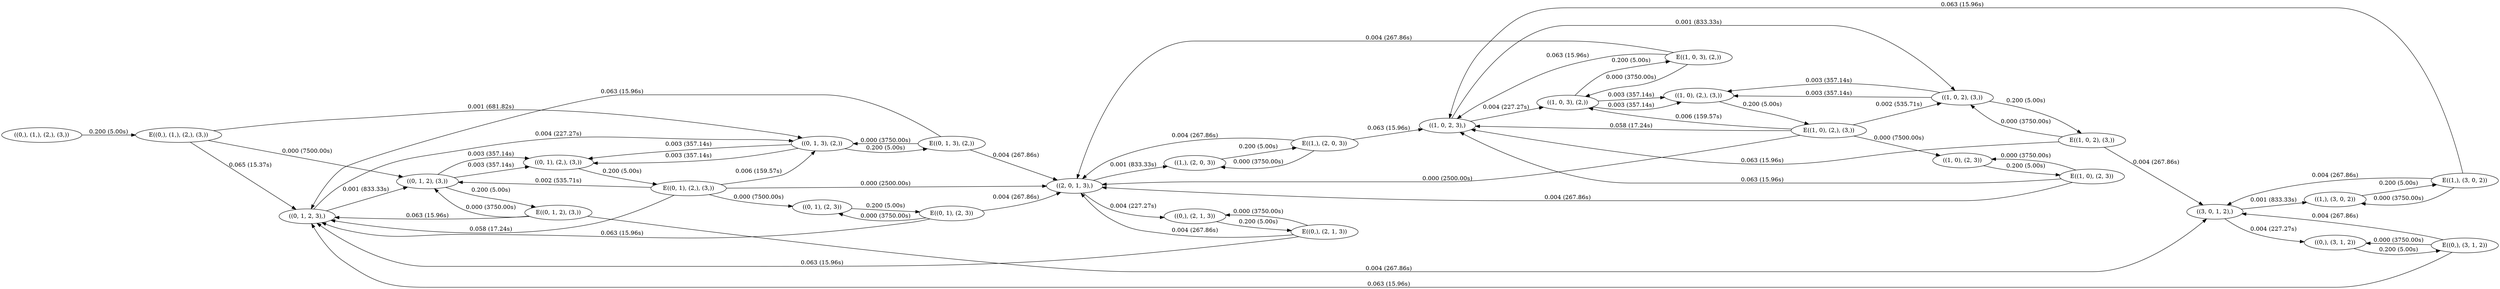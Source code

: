 digraph markov_chain { 
rankdir=LR;
"((0,), (1,), (2,), (3,))" -> "E((0,), (1,), (2,), (3,))" [ label = "0.200 (5.00s)" ]; 
"E((0,), (1,), (2,), (3,))" -> "((0, 1, 2, 3),)" [label = "0.065 (15.37s)" ]; 
"E((0,), (1,), (2,), (3,))" -> "((0, 1, 2), (3,))" [label = "0.000 (7500.00s)" ]; 
"E((0,), (1,), (2,), (3,))" -> "((0, 1, 3), (2,))" [label = "0.001 (681.82s)" ]; 
"((0, 1, 2, 3),)" -> "((0, 1, 2), (3,))" [ label = "0.001 (833.33s)" ]; 
"((0, 1, 2, 3),)" -> "((0, 1, 3), (2,))" [ label = "0.004 (227.27s)" ]; 
"((0, 1, 3), (2,))" -> "E((0, 1, 3), (2,))" [ label = "0.200 (5.00s)" ]; 
"E((0, 1, 3), (2,))" -> "((0, 1, 2, 3),)" [label = "0.063 (15.96s)" ]; 
"E((0, 1, 3), (2,))" -> "((0, 1, 3), (2,))" [label = "0.000 (3750.00s)" ]; 
"E((0, 1, 3), (2,))" -> "((2, 0, 1, 3),)" [label = "0.004 (267.86s)" ]; 
"((0, 1, 3), (2,))" -> "((0, 1), (2,), (3,))" [ label = "0.003 (357.14s)" ]; 
"((0, 1, 3), (2,))" -> "((0, 1), (2,), (3,))" [ label = "0.003 (357.14s)" ]; 
"((0, 1, 2), (3,))" -> "E((0, 1, 2), (3,))" [ label = "0.200 (5.00s)" ]; 
"E((0, 1, 2), (3,))" -> "((0, 1, 2, 3),)" [label = "0.063 (15.96s)" ]; 
"E((0, 1, 2), (3,))" -> "((3, 0, 1, 2),)" [label = "0.004 (267.86s)" ]; 
"E((0, 1, 2), (3,))" -> "((0, 1, 2), (3,))" [label = "0.000 (3750.00s)" ]; 
"((0, 1, 2), (3,))" -> "((0, 1), (2,), (3,))" [ label = "0.003 (357.14s)" ]; 
"((0, 1, 2), (3,))" -> "((0, 1), (2,), (3,))" [ label = "0.003 (357.14s)" ]; 
"((2, 0, 1, 3),)" -> "((1,), (2, 0, 3))" [ label = "0.001 (833.33s)" ]; 
"((2, 0, 1, 3),)" -> "((0,), (2, 1, 3))" [ label = "0.004 (227.27s)" ]; 
"((0, 1), (2,), (3,))" -> "E((0, 1), (2,), (3,))" [ label = "0.200 (5.00s)" ]; 
"E((0, 1), (2,), (3,))" -> "((0, 1, 2), (3,))" [label = "0.002 (535.71s)" ]; 
"E((0, 1), (2,), (3,))" -> "((0, 1, 2, 3),)" [label = "0.058 (17.24s)" ]; 
"E((0, 1), (2,), (3,))" -> "((0, 1), (2, 3))" [label = "0.000 (7500.00s)" ]; 
"E((0, 1), (2,), (3,))" -> "((0, 1, 3), (2,))" [label = "0.006 (159.57s)" ]; 
"E((0, 1), (2,), (3,))" -> "((2, 0, 1, 3),)" [label = "0.000 (2500.00s)" ]; 
"((3, 0, 1, 2),)" -> "((1,), (3, 0, 2))" [ label = "0.001 (833.33s)" ]; 
"((3, 0, 1, 2),)" -> "((0,), (3, 1, 2))" [ label = "0.004 (227.27s)" ]; 
"((1,), (2, 0, 3))" -> "E((1,), (2, 0, 3))" [ label = "0.200 (5.00s)" ]; 
"E((1,), (2, 0, 3))" -> "((1,), (2, 0, 3))" [label = "0.000 (3750.00s)" ]; 
"E((1,), (2, 0, 3))" -> "((1, 0, 2, 3),)" [label = "0.063 (15.96s)" ]; 
"E((1,), (2, 0, 3))" -> "((2, 0, 1, 3),)" [label = "0.004 (267.86s)" ]; 
"((0,), (2, 1, 3))" -> "E((0,), (2, 1, 3))" [ label = "0.200 (5.00s)" ]; 
"E((0,), (2, 1, 3))" -> "((0, 1, 2, 3),)" [label = "0.063 (15.96s)" ]; 
"E((0,), (2, 1, 3))" -> "((0,), (2, 1, 3))" [label = "0.000 (3750.00s)" ]; 
"E((0,), (2, 1, 3))" -> "((2, 0, 1, 3),)" [label = "0.004 (267.86s)" ]; 
"((1,), (3, 0, 2))" -> "E((1,), (3, 0, 2))" [ label = "0.200 (5.00s)" ]; 
"E((1,), (3, 0, 2))" -> "((1, 0, 2, 3),)" [label = "0.063 (15.96s)" ]; 
"E((1,), (3, 0, 2))" -> "((3, 0, 1, 2),)" [label = "0.004 (267.86s)" ]; 
"E((1,), (3, 0, 2))" -> "((1,), (3, 0, 2))" [label = "0.000 (3750.00s)" ]; 
"((0, 1), (2, 3))" -> "E((0, 1), (2, 3))" [ label = "0.200 (5.00s)" ]; 
"E((0, 1), (2, 3))" -> "((0, 1, 2, 3),)" [label = "0.063 (15.96s)" ]; 
"E((0, 1), (2, 3))" -> "((0, 1), (2, 3))" [label = "0.000 (3750.00s)" ]; 
"E((0, 1), (2, 3))" -> "((2, 0, 1, 3),)" [label = "0.004 (267.86s)" ]; 
"((1, 0, 2, 3),)" -> "((1, 0, 3), (2,))" [ label = "0.004 (227.27s)" ]; 
"((1, 0, 2, 3),)" -> "((1, 0, 2), (3,))" [ label = "0.001 (833.33s)" ]; 
"((1, 0, 3), (2,))" -> "E((1, 0, 3), (2,))" [ label = "0.200 (5.00s)" ]; 
"E((1, 0, 3), (2,))" -> "((1, 0, 3), (2,))" [label = "0.000 (3750.00s)" ]; 
"E((1, 0, 3), (2,))" -> "((1, 0, 2, 3),)" [label = "0.063 (15.96s)" ]; 
"E((1, 0, 3), (2,))" -> "((2, 0, 1, 3),)" [label = "0.004 (267.86s)" ]; 
"((1, 0, 3), (2,))" -> "((1, 0), (2,), (3,))" [ label = "0.003 (357.14s)" ]; 
"((1, 0, 3), (2,))" -> "((1, 0), (2,), (3,))" [ label = "0.003 (357.14s)" ]; 
"((0,), (3, 1, 2))" -> "E((0,), (3, 1, 2))" [ label = "0.200 (5.00s)" ]; 
"E((0,), (3, 1, 2))" -> "((0, 1, 2, 3),)" [label = "0.063 (15.96s)" ]; 
"E((0,), (3, 1, 2))" -> "((3, 0, 1, 2),)" [label = "0.004 (267.86s)" ]; 
"E((0,), (3, 1, 2))" -> "((0,), (3, 1, 2))" [label = "0.000 (3750.00s)" ]; 
"((1, 0, 2), (3,))" -> "E((1, 0, 2), (3,))" [ label = "0.200 (5.00s)" ]; 
"E((1, 0, 2), (3,))" -> "((1, 0, 2, 3),)" [label = "0.063 (15.96s)" ]; 
"E((1, 0, 2), (3,))" -> "((3, 0, 1, 2),)" [label = "0.004 (267.86s)" ]; 
"E((1, 0, 2), (3,))" -> "((1, 0, 2), (3,))" [label = "0.000 (3750.00s)" ]; 
"((1, 0, 2), (3,))" -> "((1, 0), (2,), (3,))" [ label = "0.003 (357.14s)" ]; 
"((1, 0, 2), (3,))" -> "((1, 0), (2,), (3,))" [ label = "0.003 (357.14s)" ]; 
"((1, 0), (2,), (3,))" -> "E((1, 0), (2,), (3,))" [ label = "0.200 (5.00s)" ]; 
"E((1, 0), (2,), (3,))" -> "((1, 0, 2, 3),)" [label = "0.058 (17.24s)" ]; 
"E((1, 0), (2,), (3,))" -> "((1, 0), (2, 3))" [label = "0.000 (7500.00s)" ]; 
"E((1, 0), (2,), (3,))" -> "((2, 0, 1, 3),)" [label = "0.000 (2500.00s)" ]; 
"E((1, 0), (2,), (3,))" -> "((1, 0, 3), (2,))" [label = "0.006 (159.57s)" ]; 
"E((1, 0), (2,), (3,))" -> "((1, 0, 2), (3,))" [label = "0.002 (535.71s)" ]; 
"((1, 0), (2, 3))" -> "E((1, 0), (2, 3))" [ label = "0.200 (5.00s)" ]; 
"E((1, 0), (2, 3))" -> "((1, 0), (2, 3))" [label = "0.000 (3750.00s)" ]; 
"E((1, 0), (2, 3))" -> "((1, 0, 2, 3),)" [label = "0.063 (15.96s)" ]; 
"E((1, 0), (2, 3))" -> "((2, 0, 1, 3),)" [label = "0.004 (267.86s)" ]; 
}
